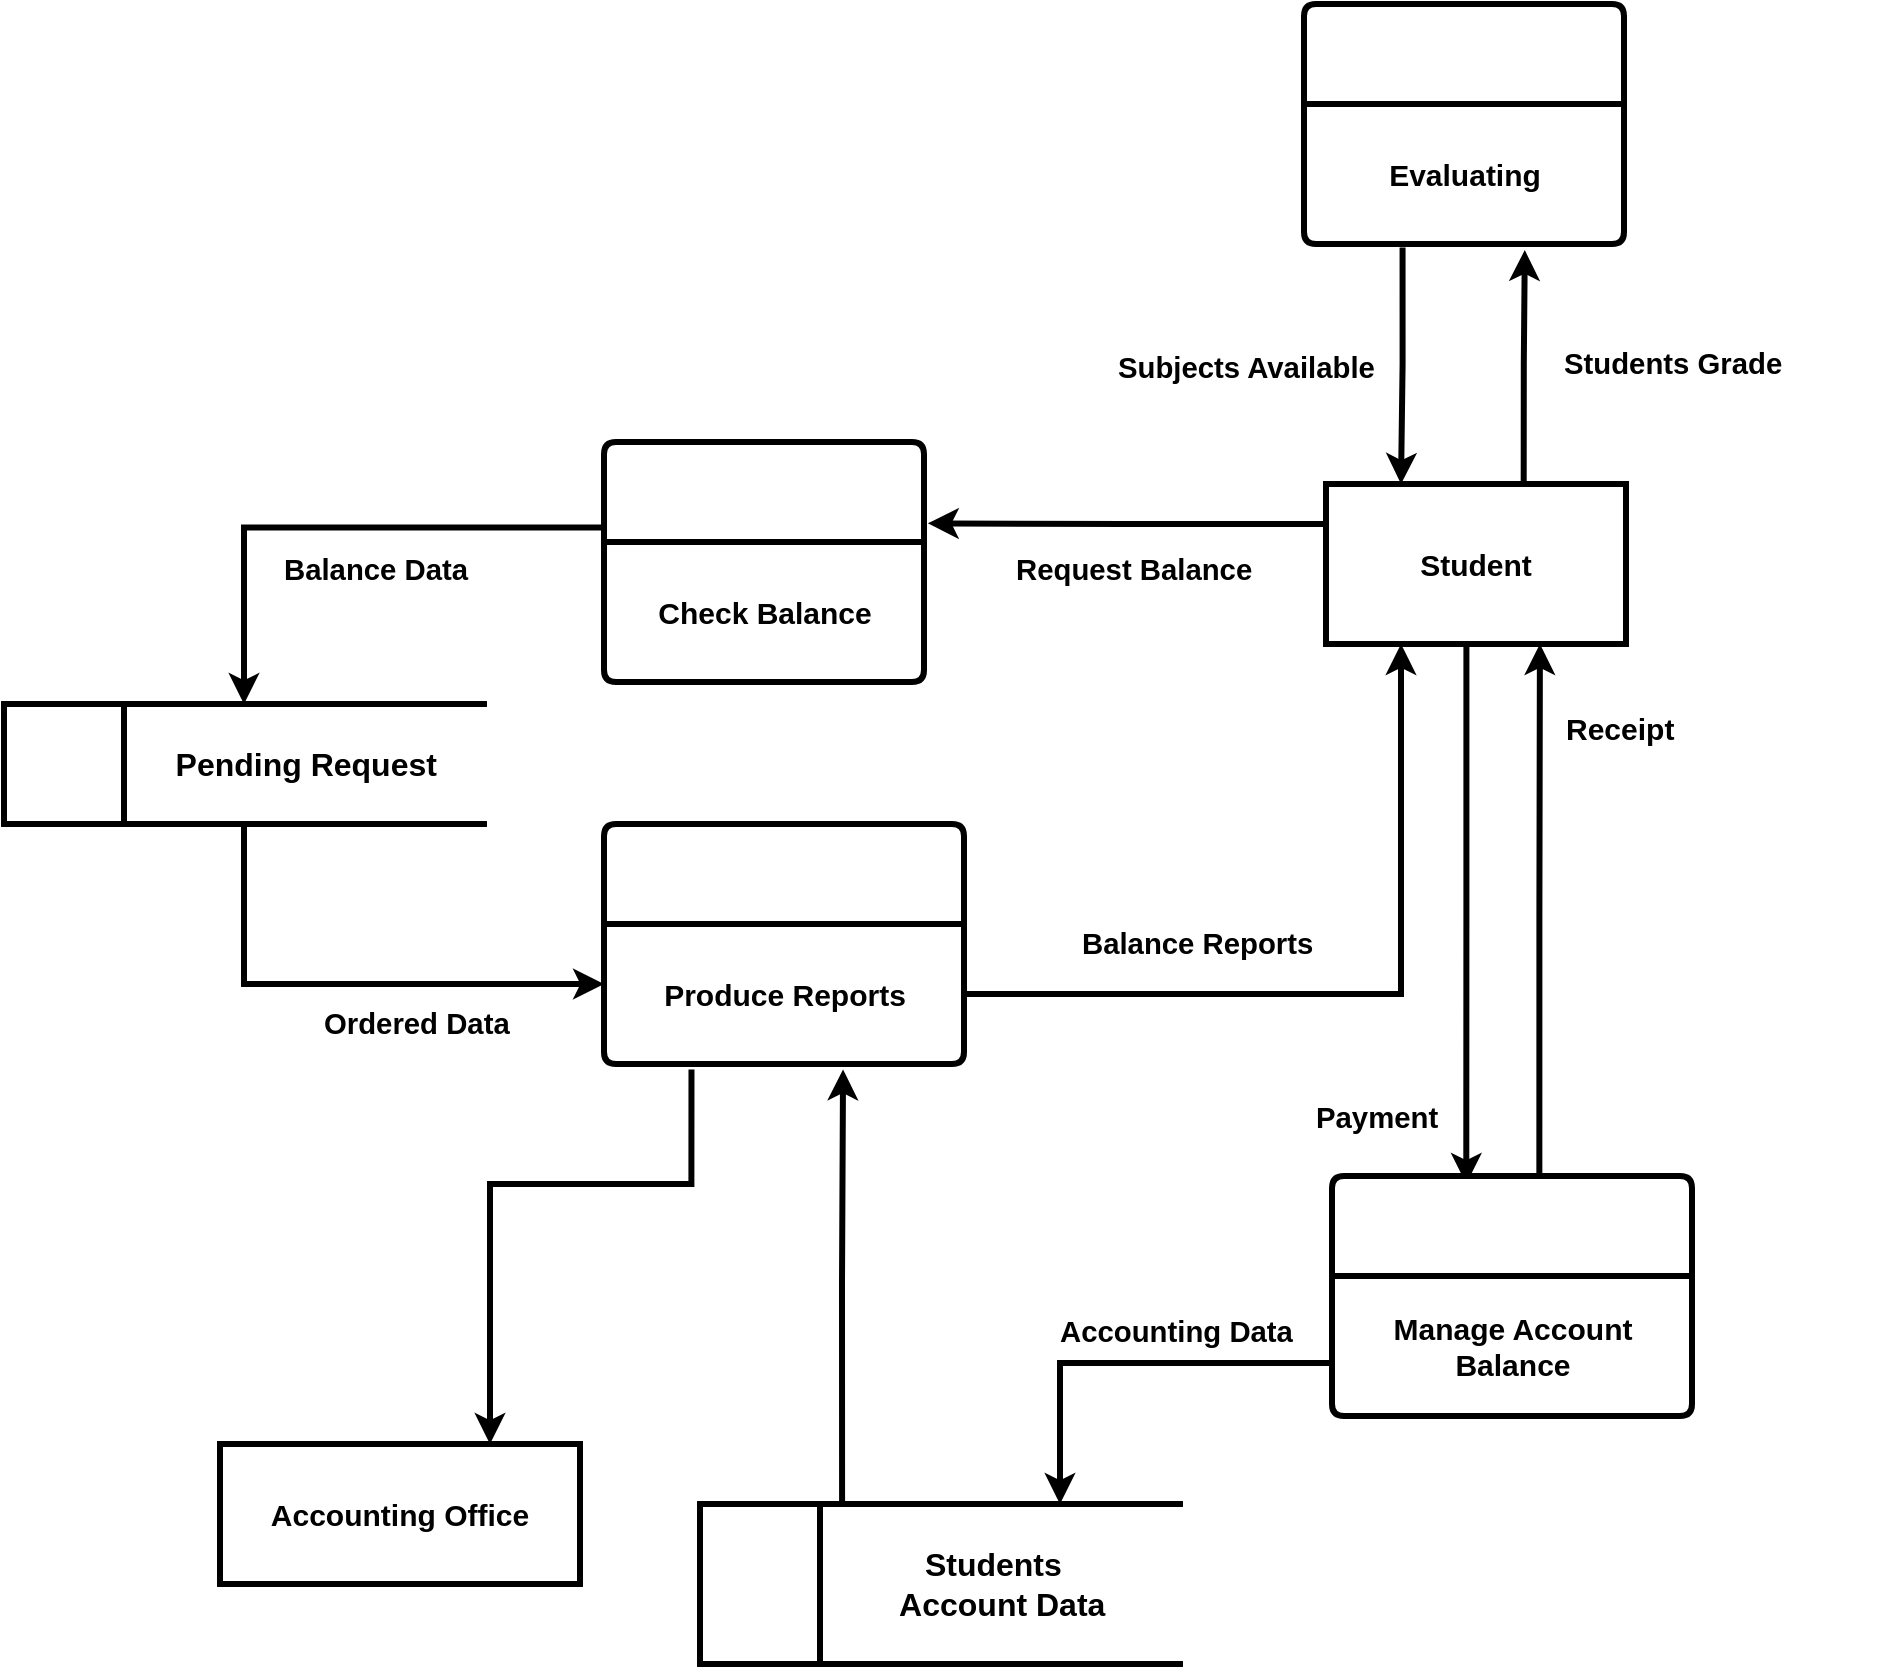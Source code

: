 <mxfile version="21.7.5" type="device">
  <diagram name="Page-1" id="HWuAZYa7vLfO5rIsiy_T">
    <mxGraphModel dx="1339" dy="1366" grid="1" gridSize="10" guides="1" tooltips="1" connect="1" arrows="1" fold="1" page="1" pageScale="1" pageWidth="850" pageHeight="1100" math="0" shadow="0">
      <root>
        <mxCell id="0" />
        <mxCell id="1" parent="0" />
        <mxCell id="ft1NnIo1mKDG3LehBfM9-3" value="" style="swimlane;childLayout=stackLayout;horizontal=1;startSize=50;horizontalStack=0;rounded=1;fontSize=14;fontStyle=0;strokeWidth=3;resizeParent=0;resizeLast=1;shadow=0;dashed=0;align=center;arcSize=4;whiteSpace=wrap;html=1;" vertex="1" parent="1">
          <mxGeometry x="132" y="-420" width="160" height="120" as="geometry">
            <mxRectangle x="70" y="100" width="80" height="50" as="alternateBounds" />
          </mxGeometry>
        </mxCell>
        <mxCell id="ft1NnIo1mKDG3LehBfM9-15" value="&lt;b&gt;&lt;font style=&quot;font-size: 15px;&quot;&gt;Evaluating&lt;/font&gt;&lt;/b&gt;&lt;span id=&quot;docs-internal-guid-b16e1cdb-7fff-e0be-6e62-8dd086bc350d&quot;&gt;&lt;/span&gt;&lt;span id=&quot;docs-internal-guid-b16e1cdb-7fff-e0be-6e62-8dd086bc350d&quot;&gt;&lt;/span&gt;" style="text;html=1;align=center;verticalAlign=middle;resizable=0;points=[];autosize=1;strokeColor=none;fillColor=none;" vertex="1" parent="ft1NnIo1mKDG3LehBfM9-3">
          <mxGeometry y="50" width="160" height="70" as="geometry" />
        </mxCell>
        <mxCell id="ft1NnIo1mKDG3LehBfM9-16" style="edgeStyle=orthogonalEdgeStyle;rounded=0;orthogonalLoop=1;jettySize=auto;html=1;entryX=0.69;entryY=1.043;entryDx=0;entryDy=0;strokeWidth=3;exitX=0.659;exitY=0.004;exitDx=0;exitDy=0;entryPerimeter=0;exitPerimeter=0;" edge="1" parent="1" source="ft1NnIo1mKDG3LehBfM9-4" target="ft1NnIo1mKDG3LehBfM9-15">
          <mxGeometry relative="1" as="geometry" />
        </mxCell>
        <mxCell id="ft1NnIo1mKDG3LehBfM9-24" style="edgeStyle=orthogonalEdgeStyle;rounded=0;orthogonalLoop=1;jettySize=auto;html=1;exitX=0;exitY=0.25;exitDx=0;exitDy=0;entryX=1.012;entryY=0.339;entryDx=0;entryDy=0;entryPerimeter=0;strokeWidth=3;" edge="1" parent="1" source="ft1NnIo1mKDG3LehBfM9-4" target="ft1NnIo1mKDG3LehBfM9-22">
          <mxGeometry relative="1" as="geometry">
            <mxPoint x="-48" y="-160" as="targetPoint" />
          </mxGeometry>
        </mxCell>
        <mxCell id="ft1NnIo1mKDG3LehBfM9-45" style="edgeStyle=orthogonalEdgeStyle;rounded=0;orthogonalLoop=1;jettySize=auto;html=1;exitX=0.468;exitY=1.005;exitDx=0;exitDy=0;entryX=0.373;entryY=0.033;entryDx=0;entryDy=0;entryPerimeter=0;strokeWidth=3;exitPerimeter=0;" edge="1" parent="1" source="ft1NnIo1mKDG3LehBfM9-4" target="ft1NnIo1mKDG3LehBfM9-42">
          <mxGeometry relative="1" as="geometry" />
        </mxCell>
        <mxCell id="ft1NnIo1mKDG3LehBfM9-4" value="&lt;b&gt;&lt;font style=&quot;font-size: 15px;&quot;&gt;Student&lt;/font&gt;&lt;/b&gt;" style="rounded=0;whiteSpace=wrap;html=1;strokeWidth=3;" vertex="1" parent="1">
          <mxGeometry x="143" y="-180" width="150" height="80" as="geometry" />
        </mxCell>
        <mxCell id="ft1NnIo1mKDG3LehBfM9-31" style="edgeStyle=orthogonalEdgeStyle;rounded=0;orthogonalLoop=1;jettySize=auto;html=1;exitX=0.5;exitY=1;exitDx=0;exitDy=0;strokeWidth=3;entryX=0;entryY=0.429;entryDx=0;entryDy=0;entryPerimeter=0;" edge="1" parent="1" source="ft1NnIo1mKDG3LehBfM9-35" target="ft1NnIo1mKDG3LehBfM9-30">
          <mxGeometry relative="1" as="geometry">
            <mxPoint x="-308" y="75" as="targetPoint" />
          </mxGeometry>
        </mxCell>
        <mxCell id="ft1NnIo1mKDG3LehBfM9-17" value="&lt;b style=&quot;font-weight:normal;&quot; id=&quot;docs-internal-guid-39375290-7fff-3938-4612-e801096b2502&quot;&gt;&lt;span style=&quot;font-size: 11pt; font-family: Arial, sans-serif; color: rgb(0, 0, 0); background-color: transparent; font-weight: 700; font-style: normal; font-variant: normal; text-decoration: none; vertical-align: baseline;&quot;&gt;Students Grade&lt;/span&gt;&lt;/b&gt;" style="text;whiteSpace=wrap;html=1;" vertex="1" parent="1">
          <mxGeometry x="260" y="-255" width="140" height="29" as="geometry" />
        </mxCell>
        <mxCell id="ft1NnIo1mKDG3LehBfM9-20" style="edgeStyle=orthogonalEdgeStyle;rounded=0;orthogonalLoop=1;jettySize=auto;html=1;entryX=0.25;entryY=0;entryDx=0;entryDy=0;exitX=0.308;exitY=1.025;exitDx=0;exitDy=0;exitPerimeter=0;strokeWidth=3;" edge="1" parent="1" source="ft1NnIo1mKDG3LehBfM9-15" target="ft1NnIo1mKDG3LehBfM9-4">
          <mxGeometry relative="1" as="geometry" />
        </mxCell>
        <mxCell id="ft1NnIo1mKDG3LehBfM9-21" value="&lt;b style=&quot;font-weight:normal;&quot; id=&quot;docs-internal-guid-5a6dc2d1-7fff-d2d0-395e-1e1ae18f7ee9&quot;&gt;&lt;span style=&quot;font-size: 11pt; font-family: Arial, sans-serif; color: rgb(0, 0, 0); background-color: transparent; font-weight: 700; font-style: normal; font-variant: normal; text-decoration: none; vertical-align: baseline;&quot;&gt;Subjects Available&lt;/span&gt;&lt;/b&gt;" style="text;whiteSpace=wrap;html=1;" vertex="1" parent="1">
          <mxGeometry x="37" y="-253" width="160" height="40" as="geometry" />
        </mxCell>
        <mxCell id="ft1NnIo1mKDG3LehBfM9-26" style="edgeStyle=orthogonalEdgeStyle;rounded=0;orthogonalLoop=1;jettySize=auto;html=1;exitX=-0.005;exitY=0.356;exitDx=0;exitDy=0;exitPerimeter=0;entryX=0.5;entryY=0;entryDx=0;entryDy=0;strokeWidth=3;" edge="1" parent="1" source="ft1NnIo1mKDG3LehBfM9-22" target="ft1NnIo1mKDG3LehBfM9-35">
          <mxGeometry relative="1" as="geometry">
            <mxPoint x="-408" y="-160" as="targetPoint" />
          </mxGeometry>
        </mxCell>
        <mxCell id="ft1NnIo1mKDG3LehBfM9-22" value="" style="swimlane;childLayout=stackLayout;horizontal=1;startSize=50;horizontalStack=0;rounded=1;fontSize=14;fontStyle=0;strokeWidth=3;resizeParent=0;resizeLast=1;shadow=0;dashed=0;align=center;arcSize=4;whiteSpace=wrap;html=1;" vertex="1" parent="1">
          <mxGeometry x="-218" y="-201" width="160" height="120" as="geometry">
            <mxRectangle x="70" y="100" width="80" height="50" as="alternateBounds" />
          </mxGeometry>
        </mxCell>
        <mxCell id="ft1NnIo1mKDG3LehBfM9-23" value="&lt;b style=&quot;&quot;&gt;&lt;font style=&quot;font-size: 15px;&quot;&gt;Check Balance&lt;/font&gt;&lt;/b&gt;" style="text;html=1;align=center;verticalAlign=middle;resizable=0;points=[];autosize=1;strokeColor=none;fillColor=none;" vertex="1" parent="ft1NnIo1mKDG3LehBfM9-22">
          <mxGeometry y="50" width="160" height="70" as="geometry" />
        </mxCell>
        <mxCell id="ft1NnIo1mKDG3LehBfM9-29" value="" style="swimlane;childLayout=stackLayout;horizontal=1;startSize=50;horizontalStack=0;rounded=1;fontSize=14;fontStyle=0;strokeWidth=3;resizeParent=0;resizeLast=1;shadow=0;dashed=0;align=center;arcSize=4;whiteSpace=wrap;html=1;" vertex="1" parent="1">
          <mxGeometry x="-218" y="-10" width="180" height="120" as="geometry">
            <mxRectangle x="70" y="100" width="80" height="50" as="alternateBounds" />
          </mxGeometry>
        </mxCell>
        <mxCell id="ft1NnIo1mKDG3LehBfM9-30" value="&lt;span style=&quot;font-size: 15px;&quot;&gt;&lt;b&gt;Produce Reports&lt;/b&gt;&lt;/span&gt;" style="text;html=1;align=center;verticalAlign=middle;resizable=0;points=[];autosize=1;strokeColor=none;fillColor=none;" vertex="1" parent="ft1NnIo1mKDG3LehBfM9-29">
          <mxGeometry y="50" width="180" height="70" as="geometry" />
        </mxCell>
        <mxCell id="ft1NnIo1mKDG3LehBfM9-32" style="edgeStyle=orthogonalEdgeStyle;rounded=0;orthogonalLoop=1;jettySize=auto;html=1;entryX=0.25;entryY=1;entryDx=0;entryDy=0;strokeWidth=3;" edge="1" parent="1" source="ft1NnIo1mKDG3LehBfM9-30" target="ft1NnIo1mKDG3LehBfM9-4">
          <mxGeometry relative="1" as="geometry" />
        </mxCell>
        <mxCell id="ft1NnIo1mKDG3LehBfM9-33" value="&lt;b style=&quot;font-weight:normal;&quot; id=&quot;docs-internal-guid-5a6dc2d1-7fff-d2d0-395e-1e1ae18f7ee9&quot;&gt;&lt;span style=&quot;font-size: 11pt; font-family: Arial, sans-serif; color: rgb(0, 0, 0); background-color: transparent; font-weight: 700; font-style: normal; font-variant: normal; text-decoration: none; vertical-align: baseline;&quot;&gt;Request Balance&lt;/span&gt;&lt;/b&gt;" style="text;whiteSpace=wrap;html=1;" vertex="1" parent="1">
          <mxGeometry x="-14" y="-152" width="160" height="40" as="geometry" />
        </mxCell>
        <mxCell id="ft1NnIo1mKDG3LehBfM9-34" value="" style="group;strokeWidth=3;" vertex="1" connectable="0" parent="1">
          <mxGeometry x="-458" y="-70" width="180" height="60" as="geometry" />
        </mxCell>
        <mxCell id="ft1NnIo1mKDG3LehBfM9-35" value="&lt;font size=&quot;1&quot; style=&quot;&quot;&gt;&lt;b style=&quot;font-size: 16px;&quot;&gt;&amp;nbsp; &amp;nbsp; &amp;nbsp; &amp;nbsp; &amp;nbsp; &amp;nbsp; &amp;nbsp; Pending Request&lt;/b&gt;&lt;/font&gt;" style="shape=partialRectangle;whiteSpace=wrap;html=1;left=0;right=0;fillColor=none;strokeWidth=3;" vertex="1" parent="ft1NnIo1mKDG3LehBfM9-34">
          <mxGeometry x="-60" width="240" height="60" as="geometry" />
        </mxCell>
        <mxCell id="ft1NnIo1mKDG3LehBfM9-36" value="" style="endArrow=none;html=1;rounded=0;exitX=0.25;exitY=1;exitDx=0;exitDy=0;entryX=0.25;entryY=0;entryDx=0;entryDy=0;strokeWidth=3;" edge="1" parent="ft1NnIo1mKDG3LehBfM9-34" source="ft1NnIo1mKDG3LehBfM9-35" target="ft1NnIo1mKDG3LehBfM9-35">
          <mxGeometry width="50" height="50" relative="1" as="geometry">
            <mxPoint x="187.5" y="105.0" as="sourcePoint" />
            <mxPoint x="262.5" y="30.0" as="targetPoint" />
          </mxGeometry>
        </mxCell>
        <mxCell id="ft1NnIo1mKDG3LehBfM9-37" value="" style="endArrow=none;html=1;rounded=0;exitX=0;exitY=1;exitDx=0;exitDy=0;entryX=0;entryY=0;entryDx=0;entryDy=0;strokeWidth=3;" edge="1" parent="ft1NnIo1mKDG3LehBfM9-34" source="ft1NnIo1mKDG3LehBfM9-35" target="ft1NnIo1mKDG3LehBfM9-35">
          <mxGeometry width="50" height="50" relative="1" as="geometry">
            <mxPoint x="60.0" y="105.0" as="sourcePoint" />
            <mxPoint x="60.0" y="15.0" as="targetPoint" />
          </mxGeometry>
        </mxCell>
        <mxCell id="ft1NnIo1mKDG3LehBfM9-38" value="&lt;font face=&quot;Arial, sans-serif&quot;&gt;&lt;span style=&quot;font-size: 14.667px;&quot;&gt;&lt;b&gt;Balance Data&lt;/b&gt;&lt;/span&gt;&lt;/font&gt;" style="text;whiteSpace=wrap;html=1;" vertex="1" parent="1">
          <mxGeometry x="-380" y="-152" width="160" height="40" as="geometry" />
        </mxCell>
        <mxCell id="ft1NnIo1mKDG3LehBfM9-39" value="&lt;font face=&quot;Arial, sans-serif&quot;&gt;&lt;span style=&quot;font-size: 14.667px;&quot;&gt;&lt;b&gt;Ordered Data&lt;/b&gt;&lt;/span&gt;&lt;/font&gt;" style="text;whiteSpace=wrap;html=1;" vertex="1" parent="1">
          <mxGeometry x="-360" y="75" width="160" height="40" as="geometry" />
        </mxCell>
        <mxCell id="ft1NnIo1mKDG3LehBfM9-40" value="&lt;font face=&quot;Arial, sans-serif&quot;&gt;&lt;span style=&quot;font-size: 14.667px;&quot;&gt;&lt;b&gt;Balance Reports&lt;/b&gt;&lt;/span&gt;&lt;/font&gt;" style="text;whiteSpace=wrap;html=1;" vertex="1" parent="1">
          <mxGeometry x="19" y="35" width="160" height="40" as="geometry" />
        </mxCell>
        <mxCell id="ft1NnIo1mKDG3LehBfM9-47" style="edgeStyle=orthogonalEdgeStyle;rounded=0;orthogonalLoop=1;jettySize=auto;html=1;exitX=0.576;exitY=-0.011;exitDx=0;exitDy=0;entryX=0.713;entryY=1;entryDx=0;entryDy=0;exitPerimeter=0;strokeWidth=3;entryPerimeter=0;" edge="1" parent="1" source="ft1NnIo1mKDG3LehBfM9-42" target="ft1NnIo1mKDG3LehBfM9-4">
          <mxGeometry relative="1" as="geometry" />
        </mxCell>
        <mxCell id="ft1NnIo1mKDG3LehBfM9-57" style="edgeStyle=orthogonalEdgeStyle;rounded=0;orthogonalLoop=1;jettySize=auto;html=1;entryX=0.75;entryY=0;entryDx=0;entryDy=0;strokeWidth=3;exitX=-0.003;exitY=0.621;exitDx=0;exitDy=0;exitPerimeter=0;" edge="1" parent="1" source="ft1NnIo1mKDG3LehBfM9-43" target="ft1NnIo1mKDG3LehBfM9-52">
          <mxGeometry relative="1" as="geometry" />
        </mxCell>
        <mxCell id="ft1NnIo1mKDG3LehBfM9-42" value="" style="swimlane;childLayout=stackLayout;horizontal=1;startSize=50;horizontalStack=0;rounded=1;fontSize=14;fontStyle=0;strokeWidth=3;resizeParent=0;resizeLast=1;shadow=0;dashed=0;align=center;arcSize=4;whiteSpace=wrap;html=1;" vertex="1" parent="1">
          <mxGeometry x="146" y="166" width="180" height="120" as="geometry">
            <mxRectangle x="70" y="100" width="80" height="50" as="alternateBounds" />
          </mxGeometry>
        </mxCell>
        <mxCell id="ft1NnIo1mKDG3LehBfM9-43" value="&lt;span style=&quot;font-size: 15px;&quot;&gt;&lt;b&gt;Manage Account&lt;br&gt;Balance&lt;br&gt;&lt;/b&gt;&lt;/span&gt;" style="text;html=1;align=center;verticalAlign=middle;resizable=0;points=[];autosize=1;strokeColor=none;fillColor=none;" vertex="1" parent="ft1NnIo1mKDG3LehBfM9-42">
          <mxGeometry y="50" width="180" height="70" as="geometry" />
        </mxCell>
        <mxCell id="ft1NnIo1mKDG3LehBfM9-46" value="&lt;font face=&quot;Arial, sans-serif&quot;&gt;&lt;span style=&quot;font-size: 14.667px;&quot;&gt;&lt;b&gt;Payment&lt;/b&gt;&lt;/span&gt;&lt;/font&gt;" style="text;whiteSpace=wrap;html=1;" vertex="1" parent="1">
          <mxGeometry x="136" y="122" width="160" height="40" as="geometry" />
        </mxCell>
        <mxCell id="ft1NnIo1mKDG3LehBfM9-49" value="&lt;font size=&quot;1&quot; face=&quot;Arial, sans-serif&quot;&gt;&lt;b style=&quot;font-size: 15px;&quot;&gt;Receipt&lt;/b&gt;&lt;/font&gt;" style="text;whiteSpace=wrap;html=1;" vertex="1" parent="1">
          <mxGeometry x="261" y="-73" width="160" height="40" as="geometry" />
        </mxCell>
        <mxCell id="ft1NnIo1mKDG3LehBfM9-50" value="&lt;b&gt;&lt;font style=&quot;font-size: 15px;&quot;&gt;Accounting Office&lt;/font&gt;&lt;/b&gt;" style="rounded=0;whiteSpace=wrap;html=1;strokeWidth=3;" vertex="1" parent="1">
          <mxGeometry x="-410" y="300" width="180" height="70" as="geometry" />
        </mxCell>
        <mxCell id="ft1NnIo1mKDG3LehBfM9-60" style="edgeStyle=orthogonalEdgeStyle;rounded=0;orthogonalLoop=1;jettySize=auto;html=1;exitX=0.296;exitY=-0.006;exitDx=0;exitDy=0;entryX=0.664;entryY=1.039;entryDx=0;entryDy=0;entryPerimeter=0;exitPerimeter=0;strokeWidth=3;" edge="1" parent="1" source="ft1NnIo1mKDG3LehBfM9-52" target="ft1NnIo1mKDG3LehBfM9-30">
          <mxGeometry relative="1" as="geometry" />
        </mxCell>
        <mxCell id="ft1NnIo1mKDG3LehBfM9-52" value="&lt;span style=&quot;font-size: 16px;&quot;&gt;&lt;b&gt;&lt;span style=&quot;white-space: pre;&quot;&gt;&#x9;&lt;/span&gt;&amp;nbsp; &amp;nbsp; Students&lt;br&gt;&amp;nbsp;&lt;span style=&quot;white-space: pre;&quot;&gt;&#x9;&amp;nbsp;&lt;/span&gt;&amp;nbsp; &amp;nbsp; &amp;nbsp;Account Data&lt;br&gt;&lt;/b&gt;&lt;/span&gt;" style="shape=partialRectangle;whiteSpace=wrap;html=1;left=0;right=0;fillColor=none;strokeWidth=3;" vertex="1" parent="1">
          <mxGeometry x="-170" y="330" width="240" height="80" as="geometry" />
        </mxCell>
        <mxCell id="ft1NnIo1mKDG3LehBfM9-53" value="" style="endArrow=none;html=1;rounded=0;exitX=0.25;exitY=1;exitDx=0;exitDy=0;entryX=0.25;entryY=0;entryDx=0;entryDy=0;strokeWidth=3;" edge="1" parent="1" source="ft1NnIo1mKDG3LehBfM9-52" target="ft1NnIo1mKDG3LehBfM9-52">
          <mxGeometry width="50" height="50" relative="1" as="geometry">
            <mxPoint x="67.5" y="345" as="sourcePoint" />
            <mxPoint x="142.5" y="270" as="targetPoint" />
          </mxGeometry>
        </mxCell>
        <mxCell id="ft1NnIo1mKDG3LehBfM9-54" value="" style="endArrow=none;html=1;rounded=0;exitX=0;exitY=1;exitDx=0;exitDy=0;entryX=0;entryY=0;entryDx=0;entryDy=0;strokeWidth=3;" edge="1" parent="1" source="ft1NnIo1mKDG3LehBfM9-52" target="ft1NnIo1mKDG3LehBfM9-52">
          <mxGeometry width="50" height="50" relative="1" as="geometry">
            <mxPoint x="-60.0" y="345" as="sourcePoint" />
            <mxPoint x="-60.0" y="255" as="targetPoint" />
          </mxGeometry>
        </mxCell>
        <mxCell id="ft1NnIo1mKDG3LehBfM9-58" value="&lt;div style=&quot;text-align: right;&quot;&gt;&lt;b style=&quot;font-size: 14.667px; font-family: Arial, sans-serif; background-color: initial;&quot;&gt;Accounting&amp;nbsp;&lt;/b&gt;&lt;b style=&quot;background-color: initial; text-align: left; font-family: Arial, sans-serif; font-size: 14.667px;&quot;&gt;Data&lt;/b&gt;&lt;/div&gt;" style="text;whiteSpace=wrap;html=1;" vertex="1" parent="1">
          <mxGeometry x="8" y="229" width="160" height="40" as="geometry" />
        </mxCell>
        <mxCell id="ft1NnIo1mKDG3LehBfM9-61" style="edgeStyle=orthogonalEdgeStyle;rounded=0;orthogonalLoop=1;jettySize=auto;html=1;entryX=0.75;entryY=0;entryDx=0;entryDy=0;exitX=0.243;exitY=1.039;exitDx=0;exitDy=0;exitPerimeter=0;strokeWidth=3;" edge="1" parent="1" source="ft1NnIo1mKDG3LehBfM9-30" target="ft1NnIo1mKDG3LehBfM9-50">
          <mxGeometry relative="1" as="geometry">
            <Array as="points">
              <mxPoint x="-174" y="170" />
              <mxPoint x="-275" y="170" />
            </Array>
          </mxGeometry>
        </mxCell>
      </root>
    </mxGraphModel>
  </diagram>
</mxfile>
